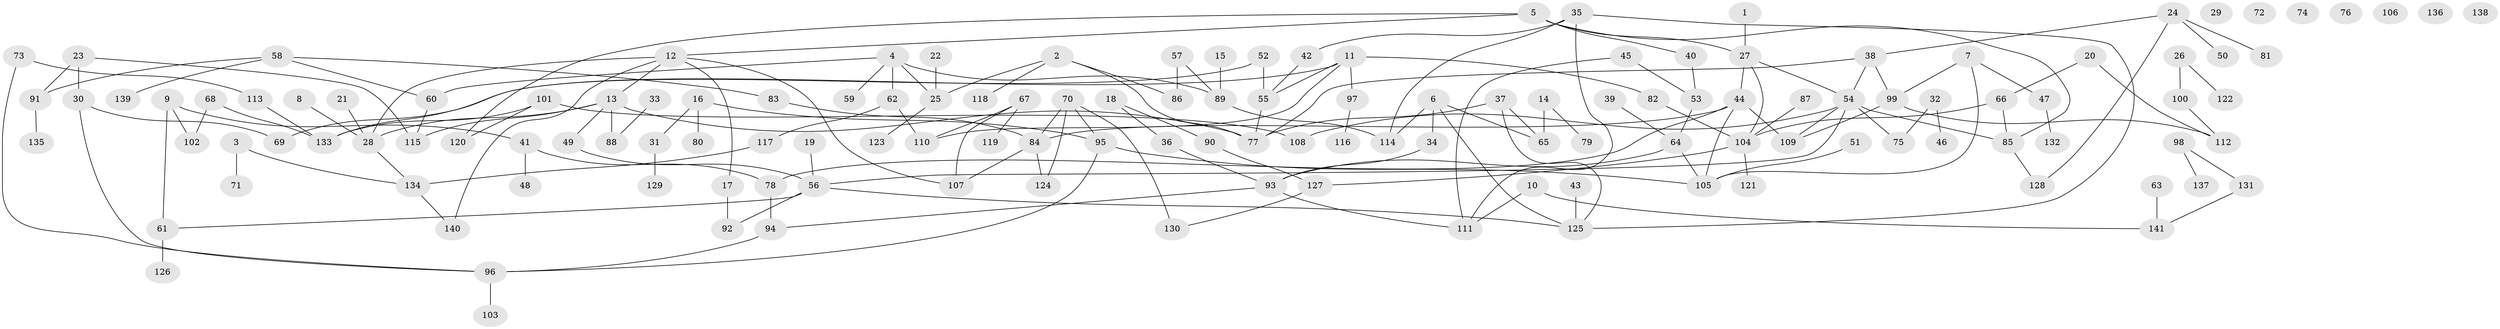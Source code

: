 // coarse degree distribution, {1: 0.27835051546391754, 4: 0.15463917525773196, 6: 0.041237113402061855, 8: 0.020618556701030927, 5: 0.10309278350515463, 3: 0.07216494845360824, 2: 0.23711340206185566, 0: 0.07216494845360824, 11: 0.010309278350515464, 7: 0.010309278350515464}
// Generated by graph-tools (version 1.1) at 2025/41/03/06/25 10:41:21]
// undirected, 141 vertices, 176 edges
graph export_dot {
graph [start="1"]
  node [color=gray90,style=filled];
  1;
  2;
  3;
  4;
  5;
  6;
  7;
  8;
  9;
  10;
  11;
  12;
  13;
  14;
  15;
  16;
  17;
  18;
  19;
  20;
  21;
  22;
  23;
  24;
  25;
  26;
  27;
  28;
  29;
  30;
  31;
  32;
  33;
  34;
  35;
  36;
  37;
  38;
  39;
  40;
  41;
  42;
  43;
  44;
  45;
  46;
  47;
  48;
  49;
  50;
  51;
  52;
  53;
  54;
  55;
  56;
  57;
  58;
  59;
  60;
  61;
  62;
  63;
  64;
  65;
  66;
  67;
  68;
  69;
  70;
  71;
  72;
  73;
  74;
  75;
  76;
  77;
  78;
  79;
  80;
  81;
  82;
  83;
  84;
  85;
  86;
  87;
  88;
  89;
  90;
  91;
  92;
  93;
  94;
  95;
  96;
  97;
  98;
  99;
  100;
  101;
  102;
  103;
  104;
  105;
  106;
  107;
  108;
  109;
  110;
  111;
  112;
  113;
  114;
  115;
  116;
  117;
  118;
  119;
  120;
  121;
  122;
  123;
  124;
  125;
  126;
  127;
  128;
  129;
  130;
  131;
  132;
  133;
  134;
  135;
  136;
  137;
  138;
  139;
  140;
  141;
  1 -- 27;
  2 -- 25;
  2 -- 77;
  2 -- 86;
  2 -- 118;
  3 -- 71;
  3 -- 134;
  4 -- 25;
  4 -- 59;
  4 -- 60;
  4 -- 62;
  4 -- 89;
  5 -- 12;
  5 -- 27;
  5 -- 40;
  5 -- 85;
  5 -- 120;
  6 -- 34;
  6 -- 65;
  6 -- 114;
  6 -- 125;
  7 -- 47;
  7 -- 99;
  7 -- 105;
  8 -- 28;
  9 -- 41;
  9 -- 61;
  9 -- 102;
  10 -- 111;
  10 -- 141;
  11 -- 55;
  11 -- 69;
  11 -- 82;
  11 -- 97;
  11 -- 110;
  12 -- 13;
  12 -- 17;
  12 -- 28;
  12 -- 107;
  12 -- 140;
  13 -- 28;
  13 -- 49;
  13 -- 77;
  13 -- 88;
  13 -- 115;
  14 -- 65;
  14 -- 79;
  15 -- 89;
  16 -- 31;
  16 -- 80;
  16 -- 95;
  17 -- 92;
  18 -- 36;
  18 -- 90;
  19 -- 56;
  20 -- 66;
  20 -- 112;
  21 -- 28;
  22 -- 25;
  23 -- 30;
  23 -- 91;
  23 -- 115;
  24 -- 38;
  24 -- 50;
  24 -- 81;
  24 -- 128;
  25 -- 123;
  26 -- 100;
  26 -- 122;
  27 -- 44;
  27 -- 54;
  27 -- 104;
  28 -- 134;
  30 -- 69;
  30 -- 96;
  31 -- 129;
  32 -- 46;
  32 -- 75;
  33 -- 88;
  34 -- 93;
  35 -- 42;
  35 -- 111;
  35 -- 114;
  35 -- 125;
  36 -- 93;
  37 -- 65;
  37 -- 77;
  37 -- 125;
  38 -- 54;
  38 -- 77;
  38 -- 99;
  39 -- 64;
  40 -- 53;
  41 -- 48;
  41 -- 78;
  42 -- 55;
  43 -- 125;
  44 -- 78;
  44 -- 84;
  44 -- 105;
  44 -- 109;
  45 -- 53;
  45 -- 111;
  47 -- 132;
  49 -- 56;
  51 -- 105;
  52 -- 55;
  52 -- 133;
  53 -- 64;
  54 -- 56;
  54 -- 75;
  54 -- 85;
  54 -- 108;
  54 -- 109;
  55 -- 77;
  56 -- 61;
  56 -- 92;
  56 -- 125;
  57 -- 86;
  57 -- 89;
  58 -- 60;
  58 -- 83;
  58 -- 91;
  58 -- 139;
  60 -- 115;
  61 -- 126;
  62 -- 110;
  62 -- 117;
  63 -- 141;
  64 -- 93;
  64 -- 105;
  66 -- 85;
  66 -- 104;
  67 -- 107;
  67 -- 110;
  67 -- 119;
  68 -- 102;
  68 -- 133;
  70 -- 84;
  70 -- 95;
  70 -- 124;
  70 -- 130;
  73 -- 96;
  73 -- 113;
  78 -- 94;
  82 -- 104;
  83 -- 84;
  84 -- 107;
  84 -- 124;
  85 -- 128;
  87 -- 104;
  89 -- 114;
  90 -- 127;
  91 -- 135;
  93 -- 94;
  93 -- 111;
  94 -- 96;
  95 -- 96;
  95 -- 105;
  96 -- 103;
  97 -- 116;
  98 -- 131;
  98 -- 137;
  99 -- 109;
  99 -- 112;
  100 -- 112;
  101 -- 108;
  101 -- 120;
  101 -- 133;
  104 -- 121;
  104 -- 127;
  113 -- 133;
  117 -- 134;
  127 -- 130;
  131 -- 141;
  134 -- 140;
}

